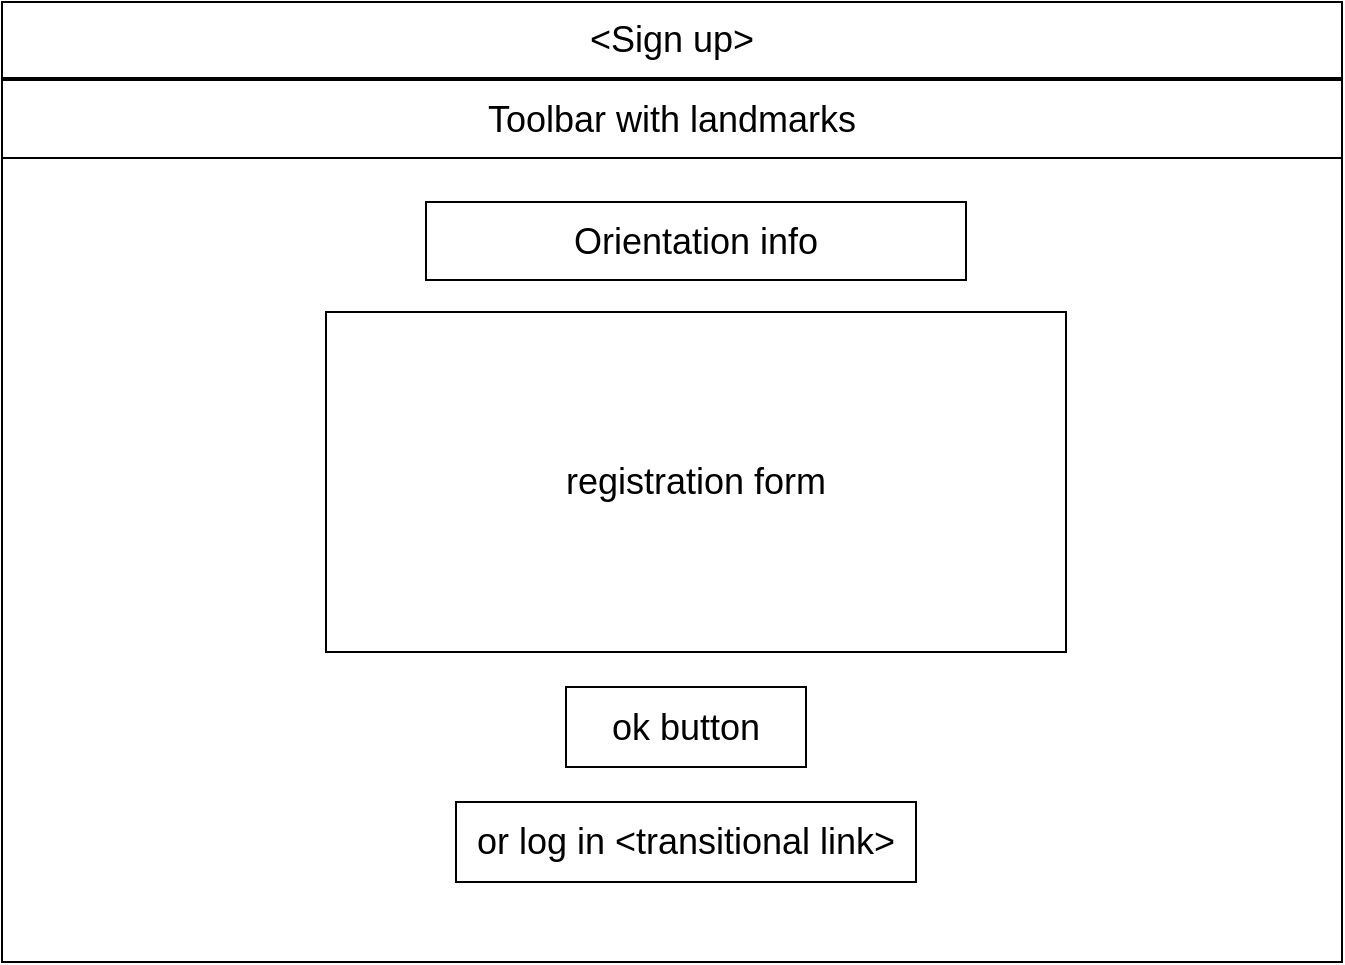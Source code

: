 <mxfile version="10.9.5" type="device"><diagram id="u9o09Kq5SHA_BDpGMf4i" name="Page-1"><mxGraphModel dx="1024" dy="595" grid="1" gridSize="10" guides="1" tooltips="1" connect="1" arrows="1" fold="1" page="1" pageScale="1" pageWidth="827" pageHeight="1169" math="0" shadow="0"><root><mxCell id="0"/><mxCell id="1" parent="0"/><mxCell id="jcGAWVzo7ZWAxNOnF3j5-1" value="" style="rounded=0;whiteSpace=wrap;html=1;" parent="1" vertex="1"><mxGeometry x="78" y="20" width="670" height="480" as="geometry"/></mxCell><mxCell id="jcGAWVzo7ZWAxNOnF3j5-3" value="&amp;lt;Sign up&amp;gt;" style="rounded=0;whiteSpace=wrap;html=1;fontSize=18;" parent="1" vertex="1"><mxGeometry x="78" y="20" width="670" height="38" as="geometry"/></mxCell><mxCell id="jcGAWVzo7ZWAxNOnF3j5-5" value="Toolbar with landmarks" style="rounded=0;whiteSpace=wrap;html=1;fontSize=18;" parent="1" vertex="1"><mxGeometry x="78" y="59" width="670" height="39" as="geometry"/></mxCell><mxCell id="e7y5YuNRzW9aaL3BYe6D-2" value="registration form" style="rounded=0;whiteSpace=wrap;html=1;fontSize=18;" parent="1" vertex="1"><mxGeometry x="240" y="175" width="370" height="170" as="geometry"/></mxCell><mxCell id="Jmvulse6kssi4DoLwYdP-1" value="Orientation info" style="rounded=0;whiteSpace=wrap;html=1;fontSize=18;" parent="1" vertex="1"><mxGeometry x="290" y="120" width="270" height="39" as="geometry"/></mxCell><mxCell id="Jmvulse6kssi4DoLwYdP-3" value="ok button" style="rounded=0;whiteSpace=wrap;html=1;fontSize=18;" parent="1" vertex="1"><mxGeometry x="360" y="362.5" width="120" height="40" as="geometry"/></mxCell><mxCell id="Jmvulse6kssi4DoLwYdP-4" value="or log in &amp;lt;transitional link&amp;gt;" style="rounded=0;whiteSpace=wrap;html=1;fontSize=18;" parent="1" vertex="1"><mxGeometry x="305" y="420" width="230" height="40" as="geometry"/></mxCell></root></mxGraphModel></diagram></mxfile>